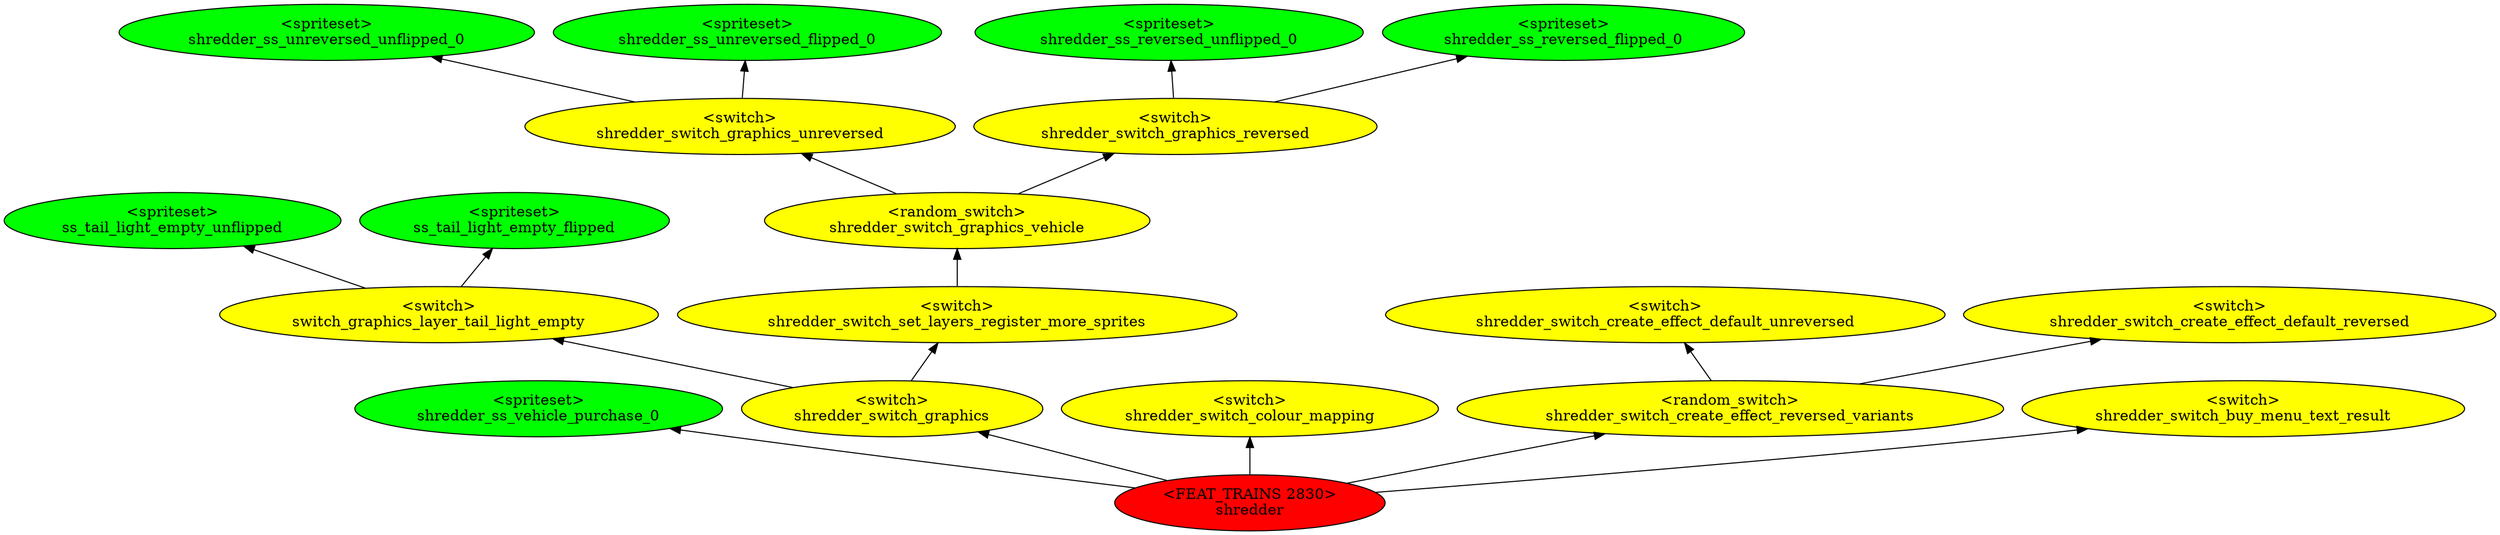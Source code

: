 digraph {
rankdir="BT"
ss_tail_light_empty_unflipped [fillcolor=green style="filled" label="<spriteset>\nss_tail_light_empty_unflipped"]
ss_tail_light_empty_flipped [fillcolor=green style="filled" label="<spriteset>\nss_tail_light_empty_flipped"]
switch_graphics_layer_tail_light_empty [fillcolor=yellow style="filled" label="<switch>\nswitch_graphics_layer_tail_light_empty"]
shredder_ss_unreversed_unflipped_0 [fillcolor=green style="filled" label="<spriteset>\nshredder_ss_unreversed_unflipped_0"]
shredder_ss_unreversed_flipped_0 [fillcolor=green style="filled" label="<spriteset>\nshredder_ss_unreversed_flipped_0"]
shredder_switch_graphics_unreversed [fillcolor=yellow style="filled" label="<switch>\nshredder_switch_graphics_unreversed"]
shredder_ss_reversed_unflipped_0 [fillcolor=green style="filled" label="<spriteset>\nshredder_ss_reversed_unflipped_0"]
shredder_ss_reversed_flipped_0 [fillcolor=green style="filled" label="<spriteset>\nshredder_ss_reversed_flipped_0"]
shredder_switch_graphics_reversed [fillcolor=yellow style="filled" label="<switch>\nshredder_switch_graphics_reversed"]
shredder_switch_graphics_vehicle [fillcolor=yellow style="filled" label="<random_switch>\nshredder_switch_graphics_vehicle"]
shredder_ss_vehicle_purchase_0 [fillcolor=green style="filled" label="<spriteset>\nshredder_ss_vehicle_purchase_0"]
shredder_switch_set_layers_register_more_sprites [fillcolor=yellow style="filled" label="<switch>\nshredder_switch_set_layers_register_more_sprites"]
shredder_switch_graphics [fillcolor=yellow style="filled" label="<switch>\nshredder_switch_graphics"]
shredder_switch_colour_mapping [fillcolor=yellow style="filled" label="<switch>\nshredder_switch_colour_mapping"]
shredder_switch_create_effect_default_unreversed [fillcolor=yellow style="filled" label="<switch>\nshredder_switch_create_effect_default_unreversed"]
shredder_switch_create_effect_default_reversed [fillcolor=yellow style="filled" label="<switch>\nshredder_switch_create_effect_default_reversed"]
shredder_switch_create_effect_reversed_variants [fillcolor=yellow style="filled" label="<random_switch>\nshredder_switch_create_effect_reversed_variants"]
shredder_switch_buy_menu_text_result [fillcolor=yellow style="filled" label="<switch>\nshredder_switch_buy_menu_text_result"]
shredder [fillcolor=red style="filled" label="<FEAT_TRAINS 2830>\nshredder"]
shredder->shredder_ss_vehicle_purchase_0
shredder->shredder_switch_create_effect_reversed_variants
shredder->shredder_switch_buy_menu_text_result
switch_graphics_layer_tail_light_empty->ss_tail_light_empty_flipped
shredder_switch_graphics_vehicle->shredder_switch_graphics_reversed
shredder_switch_graphics_reversed->shredder_ss_reversed_flipped_0
shredder_switch_set_layers_register_more_sprites->shredder_switch_graphics_vehicle
shredder->shredder_switch_colour_mapping
shredder_switch_graphics_vehicle->shredder_switch_graphics_unreversed
shredder_switch_graphics_unreversed->shredder_ss_unreversed_unflipped_0
shredder_switch_graphics->switch_graphics_layer_tail_light_empty
shredder_switch_graphics_unreversed->shredder_ss_unreversed_flipped_0
shredder_switch_create_effect_reversed_variants->shredder_switch_create_effect_default_unreversed
shredder->shredder_switch_graphics
switch_graphics_layer_tail_light_empty->ss_tail_light_empty_unflipped
shredder_switch_create_effect_reversed_variants->shredder_switch_create_effect_default_reversed
shredder_switch_graphics->shredder_switch_set_layers_register_more_sprites
shredder_switch_graphics_reversed->shredder_ss_reversed_unflipped_0
}
